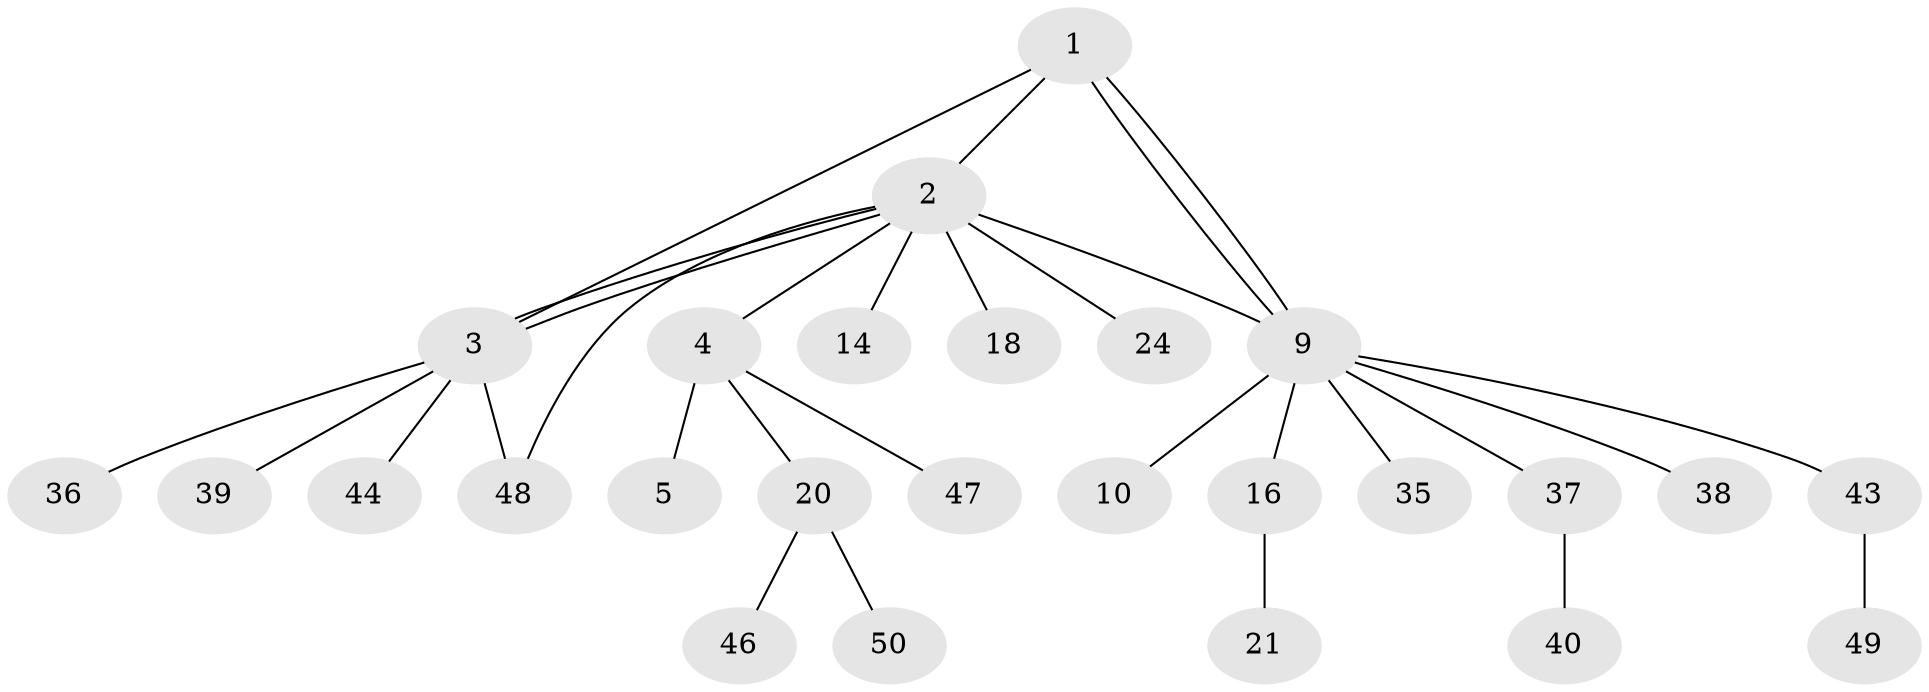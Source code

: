 // original degree distribution, {4: 0.057692307692307696, 14: 0.019230769230769232, 9: 0.019230769230769232, 2: 0.23076923076923078, 1: 0.5961538461538461, 15: 0.019230769230769232, 3: 0.057692307692307696}
// Generated by graph-tools (version 1.1) at 2025/14/03/09/25 04:14:46]
// undirected, 26 vertices, 30 edges
graph export_dot {
graph [start="1"]
  node [color=gray90,style=filled];
  1;
  2 [super="+17+22+7+15+28+29+12"];
  3 [super="+6+26+42+8"];
  4 [super="+11"];
  5 [super="+19"];
  9 [super="+13+23+30+34+52"];
  10;
  14 [super="+32"];
  16 [super="+41"];
  18 [super="+25"];
  20;
  21;
  24 [super="+51"];
  35;
  36 [super="+45"];
  37;
  38;
  39;
  40;
  43;
  44;
  46;
  47;
  48;
  49;
  50;
  1 -- 2;
  1 -- 3;
  1 -- 9;
  1 -- 9;
  2 -- 3;
  2 -- 3;
  2 -- 4;
  2 -- 9 [weight=2];
  2 -- 14;
  2 -- 18;
  2 -- 24;
  2 -- 48;
  3 -- 36;
  3 -- 39;
  3 -- 48;
  3 -- 44;
  4 -- 5;
  4 -- 47;
  4 -- 20;
  9 -- 10;
  9 -- 16;
  9 -- 35;
  9 -- 37;
  9 -- 38;
  9 -- 43;
  16 -- 21;
  20 -- 46;
  20 -- 50;
  37 -- 40;
  43 -- 49;
}
